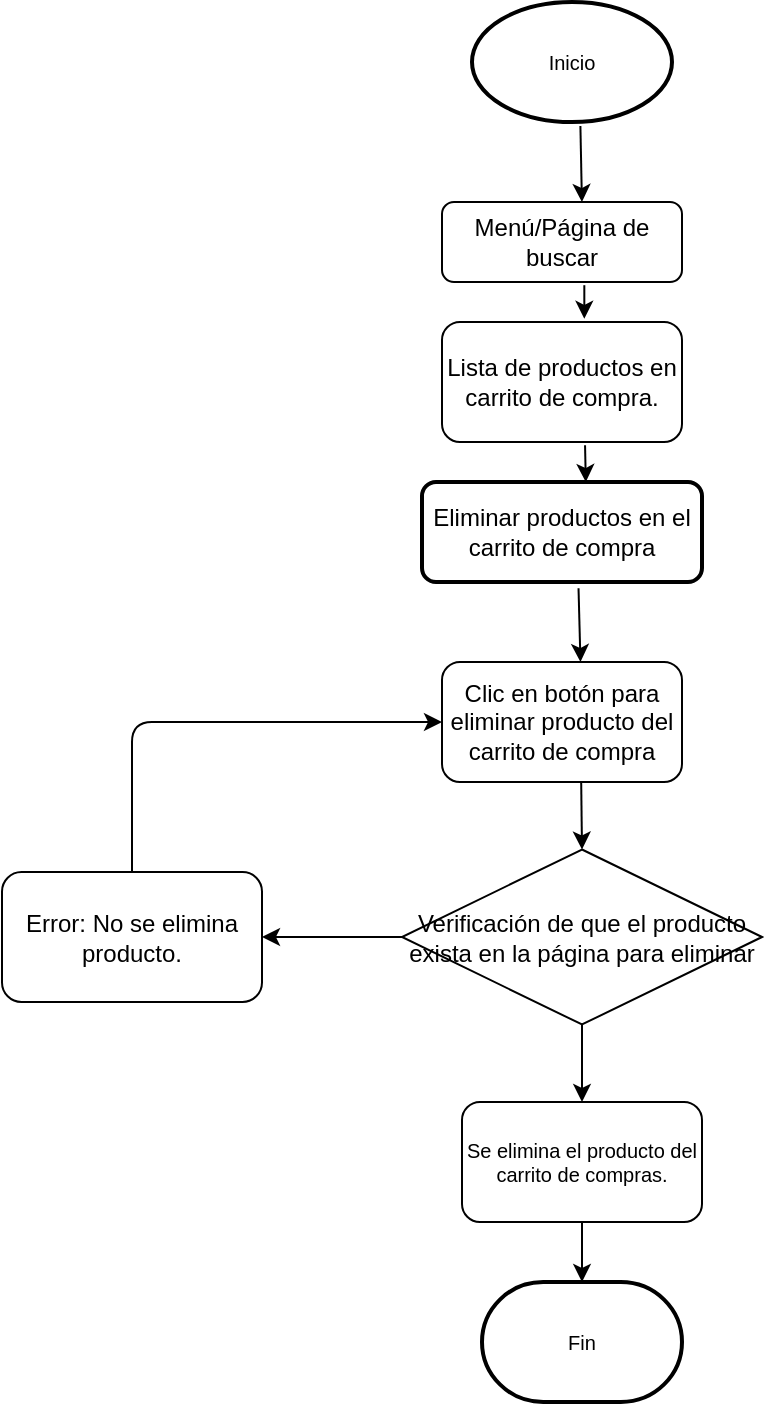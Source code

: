 <mxfile>
    <diagram id="2xUQstJRrgFkY8njzS0u" name="Page-1">
        <mxGraphModel dx="438" dy="347" grid="1" gridSize="10" guides="1" tooltips="1" connect="1" arrows="1" fold="1" page="1" pageScale="1" pageWidth="850" pageHeight="1100" math="0" shadow="0">
            <root>
                <mxCell id="0"/>
                <mxCell id="1" parent="0"/>
                <mxCell id="2" value="Menú/Página de buscar" style="rounded=1;whiteSpace=wrap;html=1;" vertex="1" parent="1">
                    <mxGeometry x="330" y="140" width="120" height="40" as="geometry"/>
                </mxCell>
                <mxCell id="3" value="Lista de productos en carrito de compra." style="rounded=1;whiteSpace=wrap;html=1;" vertex="1" parent="1">
                    <mxGeometry x="330" y="200" width="120" height="60" as="geometry"/>
                </mxCell>
                <mxCell id="4" value="Clic en botón para eliminar producto del carrito de compra" style="rounded=1;whiteSpace=wrap;html=1;" vertex="1" parent="1">
                    <mxGeometry x="330" y="370" width="120" height="60" as="geometry"/>
                </mxCell>
                <mxCell id="5" value="Verificación de que el producto exista en la página para eliminar" style="rhombus;whiteSpace=wrap;html=1;rounded=0;autosize=0;fixedWidth=0;fillColor=default;fontSize=12;verticalAlign=middle;" vertex="1" parent="1">
                    <mxGeometry x="310" y="463.75" width="180" height="87.5" as="geometry"/>
                </mxCell>
                <mxCell id="6" value="Error: No se elimina producto." style="rounded=1;whiteSpace=wrap;html=1;" vertex="1" parent="1">
                    <mxGeometry x="110" y="475" width="130" height="65" as="geometry"/>
                </mxCell>
                <mxCell id="7" value="" style="endArrow=classic;html=1;entryX=0;entryY=0.5;entryDx=0;entryDy=0;exitX=0.5;exitY=0;exitDx=0;exitDy=0;" edge="1" parent="1" source="6" target="4">
                    <mxGeometry width="50" height="50" relative="1" as="geometry">
                        <mxPoint x="230" y="460" as="sourcePoint"/>
                        <mxPoint x="280" y="410" as="targetPoint"/>
                        <Array as="points">
                            <mxPoint x="175" y="400"/>
                        </Array>
                    </mxGeometry>
                </mxCell>
                <mxCell id="8" value="" style="endArrow=classic;html=1;fontSize=10;exitX=0;exitY=0.5;exitDx=0;exitDy=0;entryX=1;entryY=0.5;entryDx=0;entryDy=0;" edge="1" parent="1" source="5" target="6">
                    <mxGeometry width="50" height="50" relative="1" as="geometry">
                        <mxPoint x="290" y="560" as="sourcePoint"/>
                        <mxPoint x="340" y="510" as="targetPoint"/>
                    </mxGeometry>
                </mxCell>
                <mxCell id="9" value="Se elimina el producto del carrito de compras." style="rounded=1;whiteSpace=wrap;html=1;fontSize=10;fillColor=default;" vertex="1" parent="1">
                    <mxGeometry x="340" y="590" width="120" height="60" as="geometry"/>
                </mxCell>
                <mxCell id="10" value="Fin" style="strokeWidth=2;html=1;shape=mxgraph.flowchart.terminator;whiteSpace=wrap;rounded=0;fontSize=10;fillColor=default;" vertex="1" parent="1">
                    <mxGeometry x="350" y="680" width="100" height="60" as="geometry"/>
                </mxCell>
                <mxCell id="11" value="Inicio" style="strokeWidth=2;html=1;shape=mxgraph.flowchart.start_1;whiteSpace=wrap;rounded=0;fontSize=10;fillColor=default;" vertex="1" parent="1">
                    <mxGeometry x="345" y="40" width="100" height="60" as="geometry"/>
                </mxCell>
                <mxCell id="12" value="" style="endArrow=classic;html=1;fontSize=10;exitX=0.5;exitY=1;exitDx=0;exitDy=0;entryX=0.5;entryY=0;entryDx=0;entryDy=0;" edge="1" parent="1" source="5" target="9">
                    <mxGeometry width="50" height="50" relative="1" as="geometry">
                        <mxPoint x="350" y="540" as="sourcePoint"/>
                        <mxPoint x="400" y="490" as="targetPoint"/>
                    </mxGeometry>
                </mxCell>
                <mxCell id="13" value="" style="endArrow=classic;html=1;fontSize=10;exitX=0.5;exitY=1;exitDx=0;exitDy=0;entryX=0.5;entryY=0;entryDx=0;entryDy=0;entryPerimeter=0;" edge="1" parent="1" source="9" target="10">
                    <mxGeometry width="50" height="50" relative="1" as="geometry">
                        <mxPoint x="380" y="710" as="sourcePoint"/>
                        <mxPoint x="400" y="690" as="targetPoint"/>
                    </mxGeometry>
                </mxCell>
                <mxCell id="14" value="" style="endArrow=classic;html=1;fontSize=10;exitX=0.58;exitY=1.007;exitDx=0;exitDy=0;exitPerimeter=0;entryX=0.5;entryY=0;entryDx=0;entryDy=0;" edge="1" parent="1" source="4" target="5">
                    <mxGeometry width="50" height="50" relative="1" as="geometry">
                        <mxPoint x="360" y="490" as="sourcePoint"/>
                        <mxPoint x="410" y="440" as="targetPoint"/>
                    </mxGeometry>
                </mxCell>
                <mxCell id="15" value="" style="endArrow=classic;html=1;fontSize=10;entryX=0.577;entryY=0;entryDx=0;entryDy=0;entryPerimeter=0;exitX=0.559;exitY=1.063;exitDx=0;exitDy=0;exitPerimeter=0;" edge="1" parent="1" source="18" target="4">
                    <mxGeometry width="50" height="50" relative="1" as="geometry">
                        <mxPoint x="399" y="340" as="sourcePoint"/>
                        <mxPoint x="410" y="360" as="targetPoint"/>
                    </mxGeometry>
                </mxCell>
                <mxCell id="16" value="" style="endArrow=classic;html=1;fontSize=10;exitX=0.593;exitY=1.04;exitDx=0;exitDy=0;exitPerimeter=0;entryX=0.593;entryY=-0.027;entryDx=0;entryDy=0;entryPerimeter=0;" edge="1" parent="1" source="2">
                    <mxGeometry width="50" height="50" relative="1" as="geometry">
                        <mxPoint x="390" y="230" as="sourcePoint"/>
                        <mxPoint x="401.16" y="198.38" as="targetPoint"/>
                    </mxGeometry>
                </mxCell>
                <mxCell id="17" value="" style="endArrow=classic;html=1;fontSize=10;exitX=0.542;exitY=1.033;exitDx=0;exitDy=0;exitPerimeter=0;entryX=0.583;entryY=0;entryDx=0;entryDy=0;entryPerimeter=0;" edge="1" parent="1" source="11" target="2">
                    <mxGeometry width="50" height="50" relative="1" as="geometry">
                        <mxPoint x="410" y="160" as="sourcePoint"/>
                        <mxPoint x="460" y="110" as="targetPoint"/>
                    </mxGeometry>
                </mxCell>
                <mxCell id="18" value="Eliminar productos en el carrito de compra" style="rounded=1;whiteSpace=wrap;html=1;absoluteArcSize=1;arcSize=14;strokeWidth=2;fontSize=12;fillColor=default;" vertex="1" parent="1">
                    <mxGeometry x="320" y="280" width="140" height="50" as="geometry"/>
                </mxCell>
                <mxCell id="19" value="" style="endArrow=classic;html=1;fontSize=12;exitX=0.596;exitY=1.027;exitDx=0;exitDy=0;exitPerimeter=0;entryX=0.585;entryY=0;entryDx=0;entryDy=0;entryPerimeter=0;" edge="1" parent="1" source="3" target="18">
                    <mxGeometry width="50" height="50" relative="1" as="geometry">
                        <mxPoint x="390" y="300" as="sourcePoint"/>
                        <mxPoint x="440" y="250" as="targetPoint"/>
                    </mxGeometry>
                </mxCell>
            </root>
        </mxGraphModel>
    </diagram>
</mxfile>